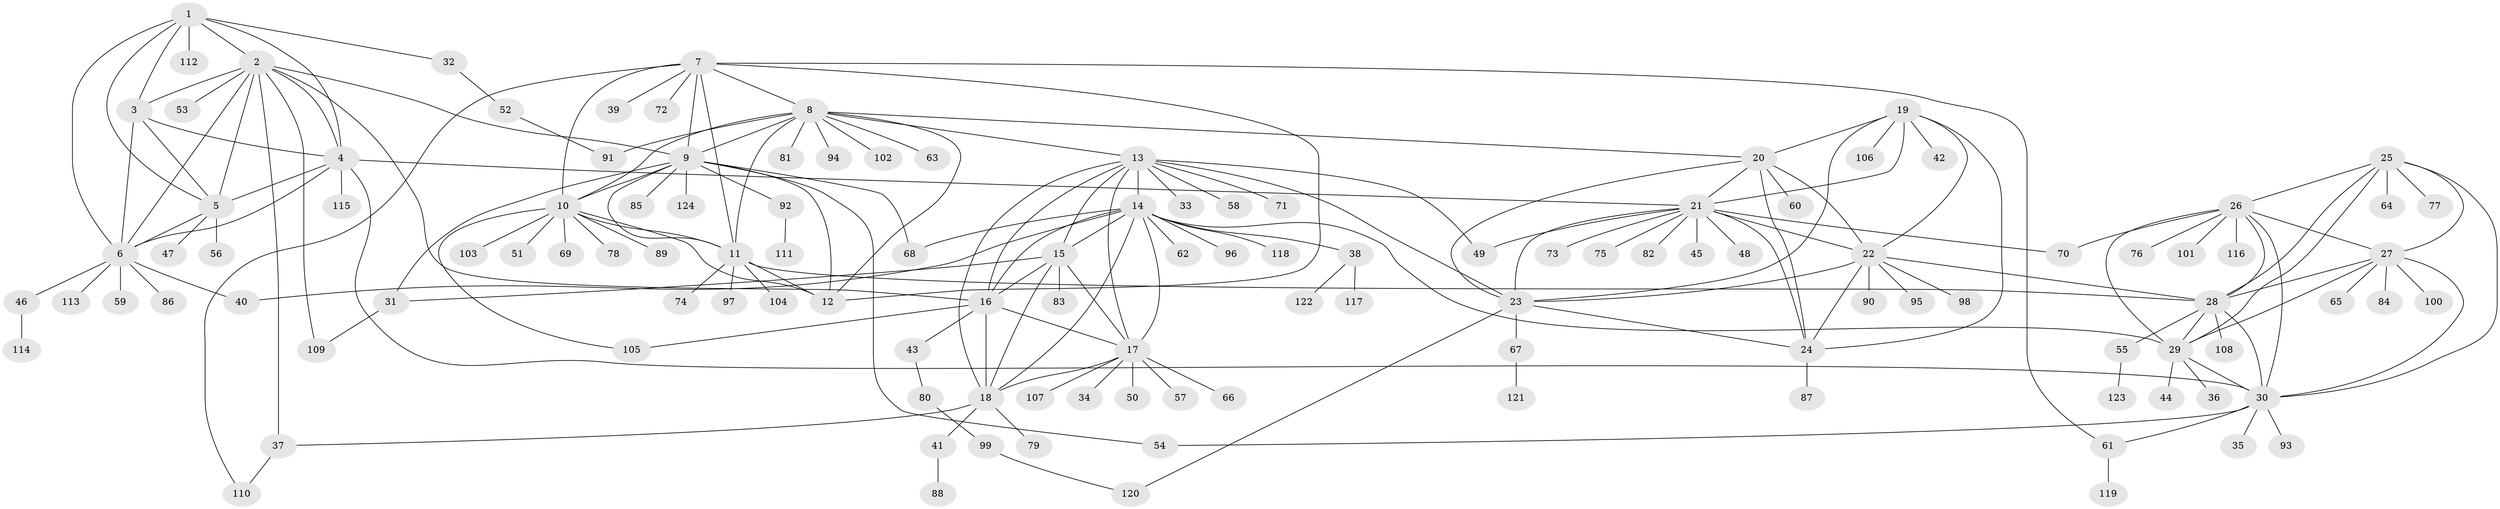 // coarse degree distribution, {4: 0.02702702702702703, 1: 0.7027027027027027, 5: 0.02702702702702703, 6: 0.05405405405405406, 7: 0.02702702702702703, 9: 0.05405405405405406, 2: 0.05405405405405406, 8: 0.05405405405405406}
// Generated by graph-tools (version 1.1) at 2025/58/03/04/25 21:58:21]
// undirected, 124 vertices, 192 edges
graph export_dot {
graph [start="1"]
  node [color=gray90,style=filled];
  1;
  2;
  3;
  4;
  5;
  6;
  7;
  8;
  9;
  10;
  11;
  12;
  13;
  14;
  15;
  16;
  17;
  18;
  19;
  20;
  21;
  22;
  23;
  24;
  25;
  26;
  27;
  28;
  29;
  30;
  31;
  32;
  33;
  34;
  35;
  36;
  37;
  38;
  39;
  40;
  41;
  42;
  43;
  44;
  45;
  46;
  47;
  48;
  49;
  50;
  51;
  52;
  53;
  54;
  55;
  56;
  57;
  58;
  59;
  60;
  61;
  62;
  63;
  64;
  65;
  66;
  67;
  68;
  69;
  70;
  71;
  72;
  73;
  74;
  75;
  76;
  77;
  78;
  79;
  80;
  81;
  82;
  83;
  84;
  85;
  86;
  87;
  88;
  89;
  90;
  91;
  92;
  93;
  94;
  95;
  96;
  97;
  98;
  99;
  100;
  101;
  102;
  103;
  104;
  105;
  106;
  107;
  108;
  109;
  110;
  111;
  112;
  113;
  114;
  115;
  116;
  117;
  118;
  119;
  120;
  121;
  122;
  123;
  124;
  1 -- 2;
  1 -- 3;
  1 -- 4;
  1 -- 5;
  1 -- 6;
  1 -- 32;
  1 -- 112;
  2 -- 3;
  2 -- 4;
  2 -- 5;
  2 -- 6;
  2 -- 9;
  2 -- 16;
  2 -- 37;
  2 -- 53;
  2 -- 109;
  3 -- 4;
  3 -- 5;
  3 -- 6;
  4 -- 5;
  4 -- 6;
  4 -- 21;
  4 -- 30;
  4 -- 115;
  5 -- 6;
  5 -- 47;
  5 -- 56;
  6 -- 40;
  6 -- 46;
  6 -- 59;
  6 -- 86;
  6 -- 113;
  7 -- 8;
  7 -- 9;
  7 -- 10;
  7 -- 11;
  7 -- 12;
  7 -- 39;
  7 -- 61;
  7 -- 72;
  7 -- 110;
  8 -- 9;
  8 -- 10;
  8 -- 11;
  8 -- 12;
  8 -- 13;
  8 -- 20;
  8 -- 63;
  8 -- 81;
  8 -- 91;
  8 -- 94;
  8 -- 102;
  9 -- 10;
  9 -- 11;
  9 -- 12;
  9 -- 31;
  9 -- 54;
  9 -- 68;
  9 -- 85;
  9 -- 92;
  9 -- 124;
  10 -- 11;
  10 -- 12;
  10 -- 51;
  10 -- 69;
  10 -- 78;
  10 -- 89;
  10 -- 103;
  10 -- 105;
  11 -- 12;
  11 -- 28;
  11 -- 74;
  11 -- 97;
  11 -- 104;
  13 -- 14;
  13 -- 15;
  13 -- 16;
  13 -- 17;
  13 -- 18;
  13 -- 23;
  13 -- 33;
  13 -- 49;
  13 -- 58;
  13 -- 71;
  14 -- 15;
  14 -- 16;
  14 -- 17;
  14 -- 18;
  14 -- 29;
  14 -- 38;
  14 -- 40;
  14 -- 62;
  14 -- 68;
  14 -- 96;
  14 -- 118;
  15 -- 16;
  15 -- 17;
  15 -- 18;
  15 -- 31;
  15 -- 83;
  16 -- 17;
  16 -- 18;
  16 -- 43;
  16 -- 105;
  17 -- 18;
  17 -- 34;
  17 -- 50;
  17 -- 57;
  17 -- 66;
  17 -- 107;
  18 -- 37;
  18 -- 41;
  18 -- 79;
  19 -- 20;
  19 -- 21;
  19 -- 22;
  19 -- 23;
  19 -- 24;
  19 -- 42;
  19 -- 106;
  20 -- 21;
  20 -- 22;
  20 -- 23;
  20 -- 24;
  20 -- 60;
  21 -- 22;
  21 -- 23;
  21 -- 24;
  21 -- 45;
  21 -- 48;
  21 -- 49;
  21 -- 70;
  21 -- 73;
  21 -- 75;
  21 -- 82;
  22 -- 23;
  22 -- 24;
  22 -- 28;
  22 -- 90;
  22 -- 95;
  22 -- 98;
  23 -- 24;
  23 -- 67;
  23 -- 120;
  24 -- 87;
  25 -- 26;
  25 -- 27;
  25 -- 28;
  25 -- 29;
  25 -- 30;
  25 -- 64;
  25 -- 77;
  26 -- 27;
  26 -- 28;
  26 -- 29;
  26 -- 30;
  26 -- 70;
  26 -- 76;
  26 -- 101;
  26 -- 116;
  27 -- 28;
  27 -- 29;
  27 -- 30;
  27 -- 65;
  27 -- 84;
  27 -- 100;
  28 -- 29;
  28 -- 30;
  28 -- 55;
  28 -- 108;
  29 -- 30;
  29 -- 36;
  29 -- 44;
  30 -- 35;
  30 -- 54;
  30 -- 61;
  30 -- 93;
  31 -- 109;
  32 -- 52;
  37 -- 110;
  38 -- 117;
  38 -- 122;
  41 -- 88;
  43 -- 80;
  46 -- 114;
  52 -- 91;
  55 -- 123;
  61 -- 119;
  67 -- 121;
  80 -- 99;
  92 -- 111;
  99 -- 120;
}
